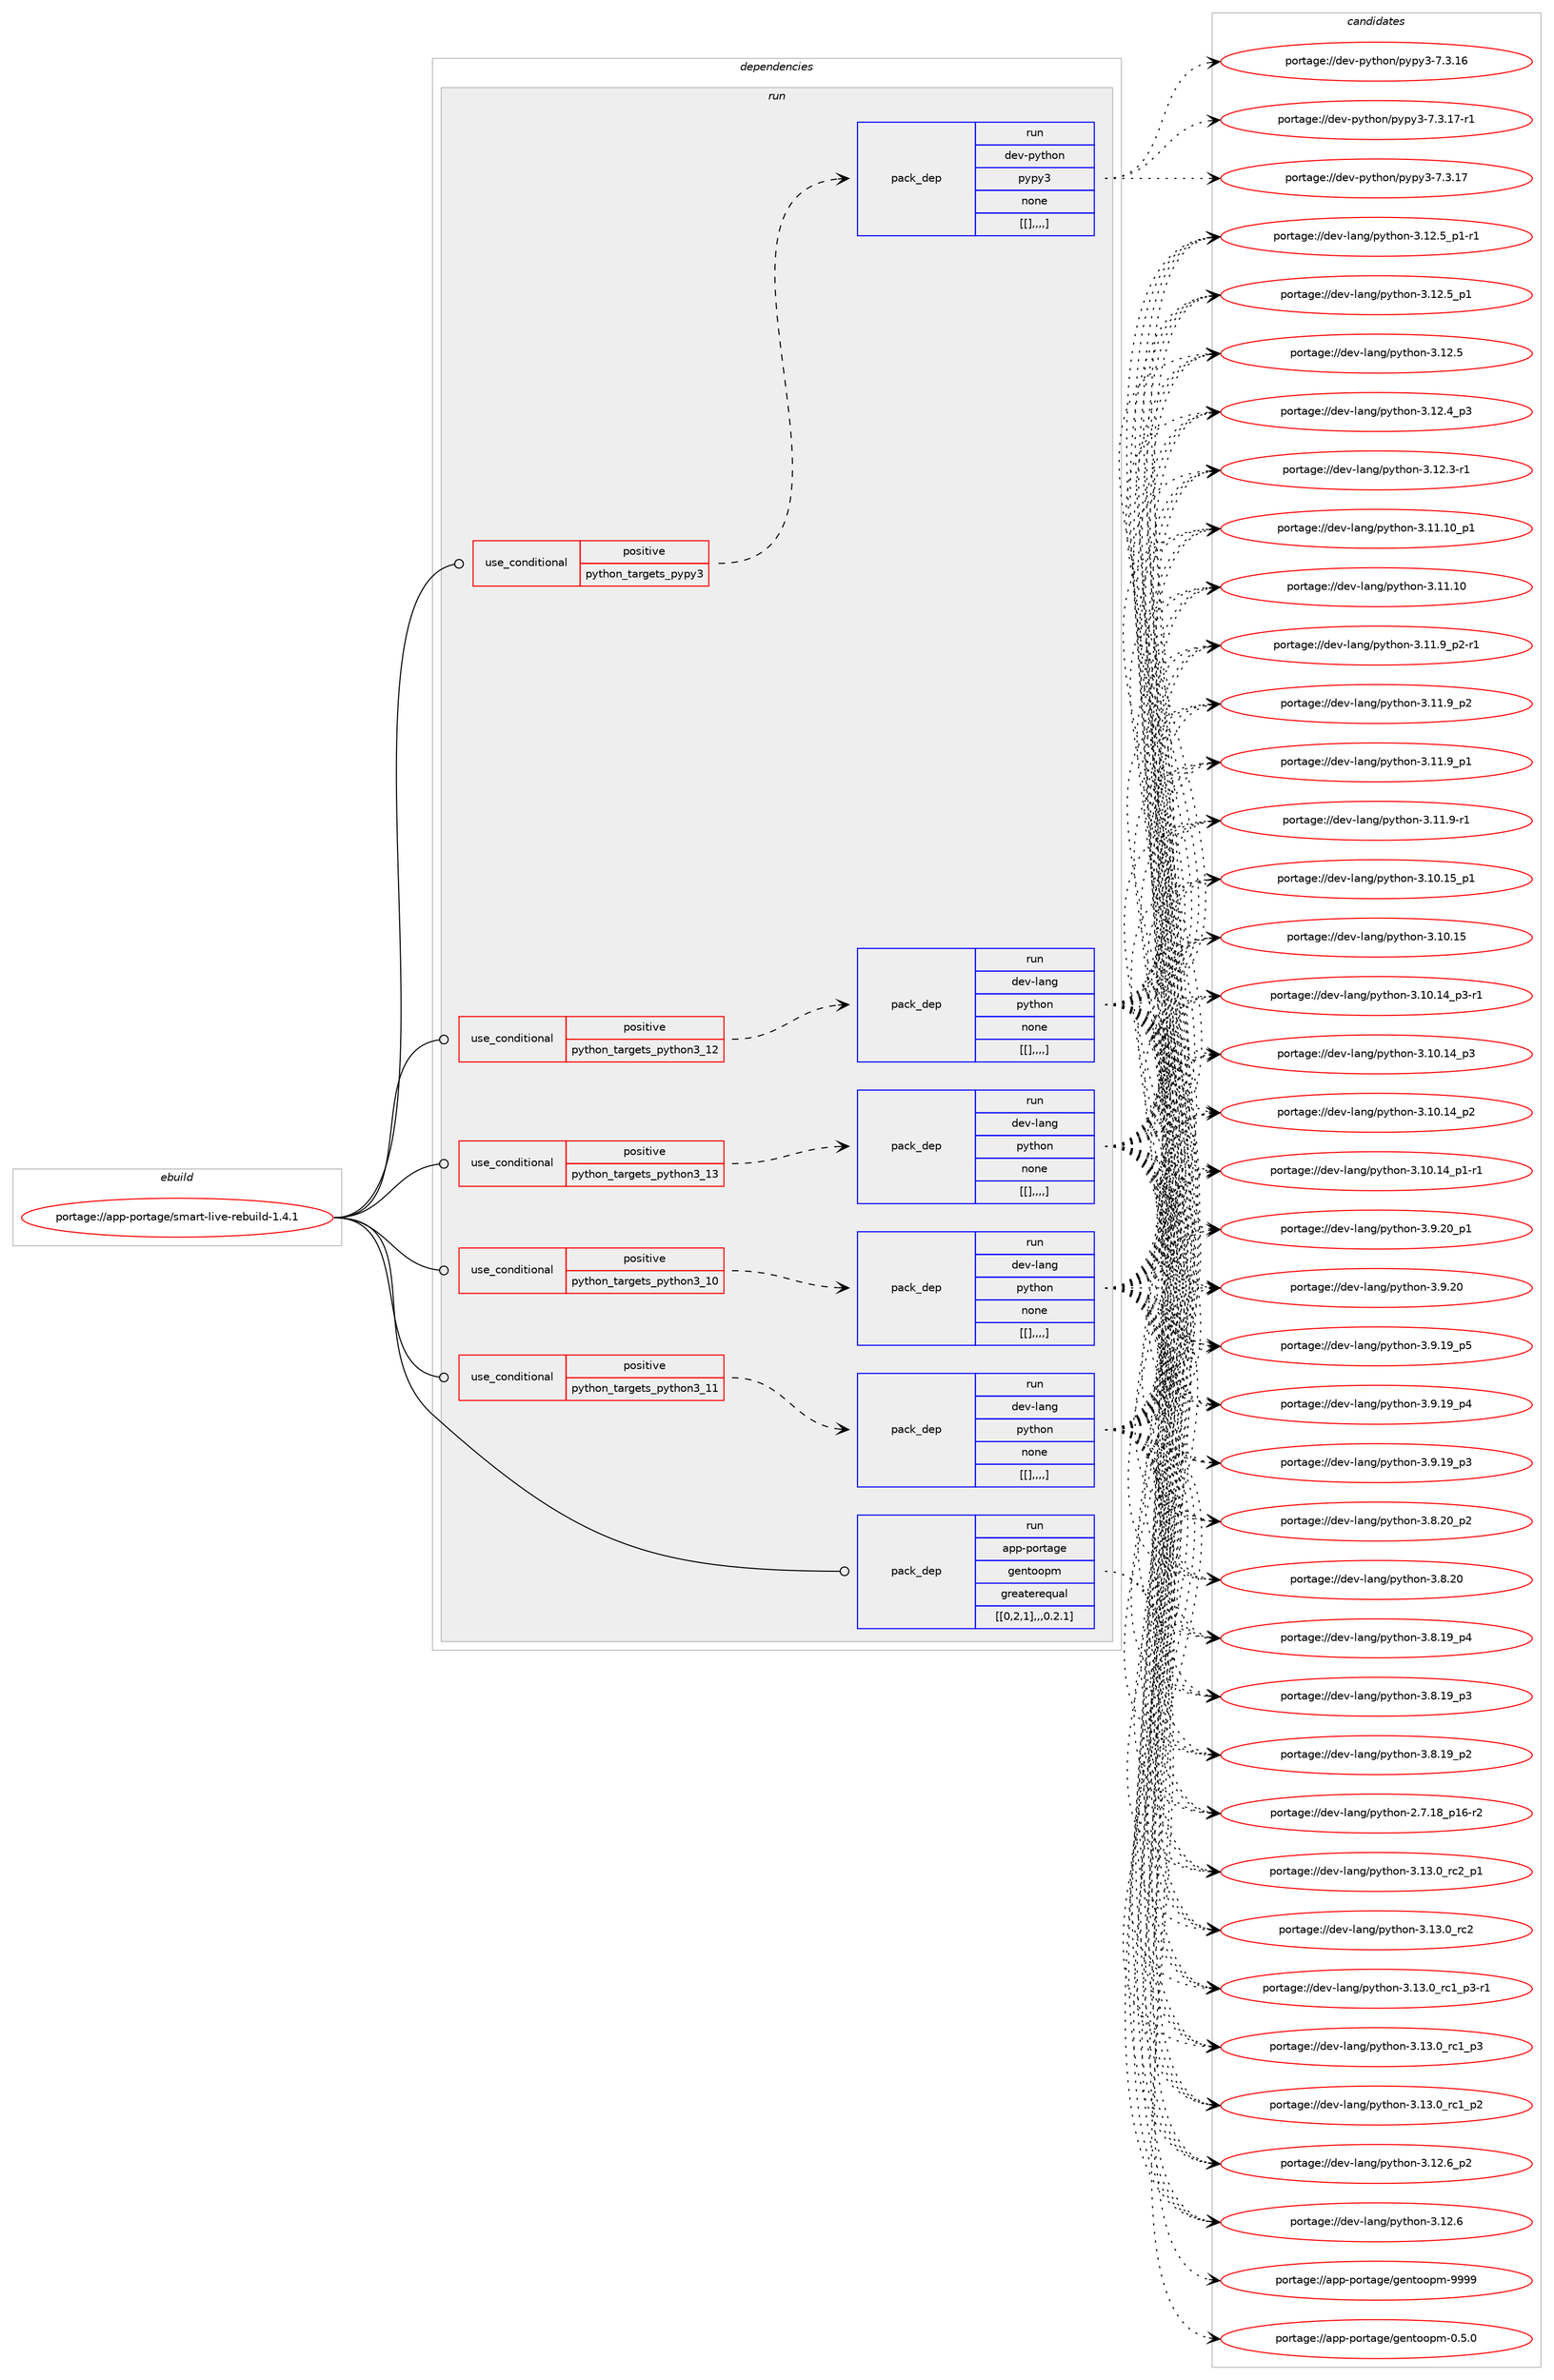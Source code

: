 digraph prolog {

# *************
# Graph options
# *************

newrank=true;
concentrate=true;
compound=true;
graph [rankdir=LR,fontname=Helvetica,fontsize=10,ranksep=1.5];#, ranksep=2.5, nodesep=0.2];
edge  [arrowhead=vee];
node  [fontname=Helvetica,fontsize=10];

# **********
# The ebuild
# **********

subgraph cluster_leftcol {
color=gray;
label=<<i>ebuild</i>>;
id [label="portage://app-portage/smart-live-rebuild-1.4.1", color=red, width=4, href="../app-portage/smart-live-rebuild-1.4.1.svg"];
}

# ****************
# The dependencies
# ****************

subgraph cluster_midcol {
color=gray;
label=<<i>dependencies</i>>;
subgraph cluster_compile {
fillcolor="#eeeeee";
style=filled;
label=<<i>compile</i>>;
}
subgraph cluster_compileandrun {
fillcolor="#eeeeee";
style=filled;
label=<<i>compile and run</i>>;
}
subgraph cluster_run {
fillcolor="#eeeeee";
style=filled;
label=<<i>run</i>>;
subgraph cond14614 {
dependency51900 [label=<<TABLE BORDER="0" CELLBORDER="1" CELLSPACING="0" CELLPADDING="4"><TR><TD ROWSPAN="3" CELLPADDING="10">use_conditional</TD></TR><TR><TD>positive</TD></TR><TR><TD>python_targets_pypy3</TD></TR></TABLE>>, shape=none, color=red];
subgraph pack36810 {
dependency51901 [label=<<TABLE BORDER="0" CELLBORDER="1" CELLSPACING="0" CELLPADDING="4" WIDTH="220"><TR><TD ROWSPAN="6" CELLPADDING="30">pack_dep</TD></TR><TR><TD WIDTH="110">run</TD></TR><TR><TD>dev-python</TD></TR><TR><TD>pypy3</TD></TR><TR><TD>none</TD></TR><TR><TD>[[],,,,]</TD></TR></TABLE>>, shape=none, color=blue];
}
dependency51900:e -> dependency51901:w [weight=20,style="dashed",arrowhead="vee"];
}
id:e -> dependency51900:w [weight=20,style="solid",arrowhead="odot"];
subgraph cond14615 {
dependency51902 [label=<<TABLE BORDER="0" CELLBORDER="1" CELLSPACING="0" CELLPADDING="4"><TR><TD ROWSPAN="3" CELLPADDING="10">use_conditional</TD></TR><TR><TD>positive</TD></TR><TR><TD>python_targets_python3_10</TD></TR></TABLE>>, shape=none, color=red];
subgraph pack36811 {
dependency51903 [label=<<TABLE BORDER="0" CELLBORDER="1" CELLSPACING="0" CELLPADDING="4" WIDTH="220"><TR><TD ROWSPAN="6" CELLPADDING="30">pack_dep</TD></TR><TR><TD WIDTH="110">run</TD></TR><TR><TD>dev-lang</TD></TR><TR><TD>python</TD></TR><TR><TD>none</TD></TR><TR><TD>[[],,,,]</TD></TR></TABLE>>, shape=none, color=blue];
}
dependency51902:e -> dependency51903:w [weight=20,style="dashed",arrowhead="vee"];
}
id:e -> dependency51902:w [weight=20,style="solid",arrowhead="odot"];
subgraph cond14616 {
dependency51904 [label=<<TABLE BORDER="0" CELLBORDER="1" CELLSPACING="0" CELLPADDING="4"><TR><TD ROWSPAN="3" CELLPADDING="10">use_conditional</TD></TR><TR><TD>positive</TD></TR><TR><TD>python_targets_python3_11</TD></TR></TABLE>>, shape=none, color=red];
subgraph pack36812 {
dependency51905 [label=<<TABLE BORDER="0" CELLBORDER="1" CELLSPACING="0" CELLPADDING="4" WIDTH="220"><TR><TD ROWSPAN="6" CELLPADDING="30">pack_dep</TD></TR><TR><TD WIDTH="110">run</TD></TR><TR><TD>dev-lang</TD></TR><TR><TD>python</TD></TR><TR><TD>none</TD></TR><TR><TD>[[],,,,]</TD></TR></TABLE>>, shape=none, color=blue];
}
dependency51904:e -> dependency51905:w [weight=20,style="dashed",arrowhead="vee"];
}
id:e -> dependency51904:w [weight=20,style="solid",arrowhead="odot"];
subgraph cond14617 {
dependency51906 [label=<<TABLE BORDER="0" CELLBORDER="1" CELLSPACING="0" CELLPADDING="4"><TR><TD ROWSPAN="3" CELLPADDING="10">use_conditional</TD></TR><TR><TD>positive</TD></TR><TR><TD>python_targets_python3_12</TD></TR></TABLE>>, shape=none, color=red];
subgraph pack36813 {
dependency51907 [label=<<TABLE BORDER="0" CELLBORDER="1" CELLSPACING="0" CELLPADDING="4" WIDTH="220"><TR><TD ROWSPAN="6" CELLPADDING="30">pack_dep</TD></TR><TR><TD WIDTH="110">run</TD></TR><TR><TD>dev-lang</TD></TR><TR><TD>python</TD></TR><TR><TD>none</TD></TR><TR><TD>[[],,,,]</TD></TR></TABLE>>, shape=none, color=blue];
}
dependency51906:e -> dependency51907:w [weight=20,style="dashed",arrowhead="vee"];
}
id:e -> dependency51906:w [weight=20,style="solid",arrowhead="odot"];
subgraph cond14618 {
dependency51908 [label=<<TABLE BORDER="0" CELLBORDER="1" CELLSPACING="0" CELLPADDING="4"><TR><TD ROWSPAN="3" CELLPADDING="10">use_conditional</TD></TR><TR><TD>positive</TD></TR><TR><TD>python_targets_python3_13</TD></TR></TABLE>>, shape=none, color=red];
subgraph pack36814 {
dependency51909 [label=<<TABLE BORDER="0" CELLBORDER="1" CELLSPACING="0" CELLPADDING="4" WIDTH="220"><TR><TD ROWSPAN="6" CELLPADDING="30">pack_dep</TD></TR><TR><TD WIDTH="110">run</TD></TR><TR><TD>dev-lang</TD></TR><TR><TD>python</TD></TR><TR><TD>none</TD></TR><TR><TD>[[],,,,]</TD></TR></TABLE>>, shape=none, color=blue];
}
dependency51908:e -> dependency51909:w [weight=20,style="dashed",arrowhead="vee"];
}
id:e -> dependency51908:w [weight=20,style="solid",arrowhead="odot"];
subgraph pack36815 {
dependency51910 [label=<<TABLE BORDER="0" CELLBORDER="1" CELLSPACING="0" CELLPADDING="4" WIDTH="220"><TR><TD ROWSPAN="6" CELLPADDING="30">pack_dep</TD></TR><TR><TD WIDTH="110">run</TD></TR><TR><TD>app-portage</TD></TR><TR><TD>gentoopm</TD></TR><TR><TD>greaterequal</TD></TR><TR><TD>[[0,2,1],,,0.2.1]</TD></TR></TABLE>>, shape=none, color=blue];
}
id:e -> dependency51910:w [weight=20,style="solid",arrowhead="odot"];
}
}

# **************
# The candidates
# **************

subgraph cluster_choices {
rank=same;
color=gray;
label=<<i>candidates</i>>;

subgraph choice36810 {
color=black;
nodesep=1;
choice100101118451121211161041111104711212111212151455546514649554511449 [label="portage://dev-python/pypy3-7.3.17-r1", color=red, width=4,href="../dev-python/pypy3-7.3.17-r1.svg"];
choice10010111845112121116104111110471121211121215145554651464955 [label="portage://dev-python/pypy3-7.3.17", color=red, width=4,href="../dev-python/pypy3-7.3.17.svg"];
choice10010111845112121116104111110471121211121215145554651464954 [label="portage://dev-python/pypy3-7.3.16", color=red, width=4,href="../dev-python/pypy3-7.3.16.svg"];
dependency51901:e -> choice100101118451121211161041111104711212111212151455546514649554511449:w [style=dotted,weight="100"];
dependency51901:e -> choice10010111845112121116104111110471121211121215145554651464955:w [style=dotted,weight="100"];
dependency51901:e -> choice10010111845112121116104111110471121211121215145554651464954:w [style=dotted,weight="100"];
}
subgraph choice36811 {
color=black;
nodesep=1;
choice100101118451089711010347112121116104111110455146495146489511499509511249 [label="portage://dev-lang/python-3.13.0_rc2_p1", color=red, width=4,href="../dev-lang/python-3.13.0_rc2_p1.svg"];
choice10010111845108971101034711212111610411111045514649514648951149950 [label="portage://dev-lang/python-3.13.0_rc2", color=red, width=4,href="../dev-lang/python-3.13.0_rc2.svg"];
choice1001011184510897110103471121211161041111104551464951464895114994995112514511449 [label="portage://dev-lang/python-3.13.0_rc1_p3-r1", color=red, width=4,href="../dev-lang/python-3.13.0_rc1_p3-r1.svg"];
choice100101118451089711010347112121116104111110455146495146489511499499511251 [label="portage://dev-lang/python-3.13.0_rc1_p3", color=red, width=4,href="../dev-lang/python-3.13.0_rc1_p3.svg"];
choice100101118451089711010347112121116104111110455146495146489511499499511250 [label="portage://dev-lang/python-3.13.0_rc1_p2", color=red, width=4,href="../dev-lang/python-3.13.0_rc1_p2.svg"];
choice100101118451089711010347112121116104111110455146495046549511250 [label="portage://dev-lang/python-3.12.6_p2", color=red, width=4,href="../dev-lang/python-3.12.6_p2.svg"];
choice10010111845108971101034711212111610411111045514649504654 [label="portage://dev-lang/python-3.12.6", color=red, width=4,href="../dev-lang/python-3.12.6.svg"];
choice1001011184510897110103471121211161041111104551464950465395112494511449 [label="portage://dev-lang/python-3.12.5_p1-r1", color=red, width=4,href="../dev-lang/python-3.12.5_p1-r1.svg"];
choice100101118451089711010347112121116104111110455146495046539511249 [label="portage://dev-lang/python-3.12.5_p1", color=red, width=4,href="../dev-lang/python-3.12.5_p1.svg"];
choice10010111845108971101034711212111610411111045514649504653 [label="portage://dev-lang/python-3.12.5", color=red, width=4,href="../dev-lang/python-3.12.5.svg"];
choice100101118451089711010347112121116104111110455146495046529511251 [label="portage://dev-lang/python-3.12.4_p3", color=red, width=4,href="../dev-lang/python-3.12.4_p3.svg"];
choice100101118451089711010347112121116104111110455146495046514511449 [label="portage://dev-lang/python-3.12.3-r1", color=red, width=4,href="../dev-lang/python-3.12.3-r1.svg"];
choice10010111845108971101034711212111610411111045514649494649489511249 [label="portage://dev-lang/python-3.11.10_p1", color=red, width=4,href="../dev-lang/python-3.11.10_p1.svg"];
choice1001011184510897110103471121211161041111104551464949464948 [label="portage://dev-lang/python-3.11.10", color=red, width=4,href="../dev-lang/python-3.11.10.svg"];
choice1001011184510897110103471121211161041111104551464949465795112504511449 [label="portage://dev-lang/python-3.11.9_p2-r1", color=red, width=4,href="../dev-lang/python-3.11.9_p2-r1.svg"];
choice100101118451089711010347112121116104111110455146494946579511250 [label="portage://dev-lang/python-3.11.9_p2", color=red, width=4,href="../dev-lang/python-3.11.9_p2.svg"];
choice100101118451089711010347112121116104111110455146494946579511249 [label="portage://dev-lang/python-3.11.9_p1", color=red, width=4,href="../dev-lang/python-3.11.9_p1.svg"];
choice100101118451089711010347112121116104111110455146494946574511449 [label="portage://dev-lang/python-3.11.9-r1", color=red, width=4,href="../dev-lang/python-3.11.9-r1.svg"];
choice10010111845108971101034711212111610411111045514649484649539511249 [label="portage://dev-lang/python-3.10.15_p1", color=red, width=4,href="../dev-lang/python-3.10.15_p1.svg"];
choice1001011184510897110103471121211161041111104551464948464953 [label="portage://dev-lang/python-3.10.15", color=red, width=4,href="../dev-lang/python-3.10.15.svg"];
choice100101118451089711010347112121116104111110455146494846495295112514511449 [label="portage://dev-lang/python-3.10.14_p3-r1", color=red, width=4,href="../dev-lang/python-3.10.14_p3-r1.svg"];
choice10010111845108971101034711212111610411111045514649484649529511251 [label="portage://dev-lang/python-3.10.14_p3", color=red, width=4,href="../dev-lang/python-3.10.14_p3.svg"];
choice10010111845108971101034711212111610411111045514649484649529511250 [label="portage://dev-lang/python-3.10.14_p2", color=red, width=4,href="../dev-lang/python-3.10.14_p2.svg"];
choice100101118451089711010347112121116104111110455146494846495295112494511449 [label="portage://dev-lang/python-3.10.14_p1-r1", color=red, width=4,href="../dev-lang/python-3.10.14_p1-r1.svg"];
choice100101118451089711010347112121116104111110455146574650489511249 [label="portage://dev-lang/python-3.9.20_p1", color=red, width=4,href="../dev-lang/python-3.9.20_p1.svg"];
choice10010111845108971101034711212111610411111045514657465048 [label="portage://dev-lang/python-3.9.20", color=red, width=4,href="../dev-lang/python-3.9.20.svg"];
choice100101118451089711010347112121116104111110455146574649579511253 [label="portage://dev-lang/python-3.9.19_p5", color=red, width=4,href="../dev-lang/python-3.9.19_p5.svg"];
choice100101118451089711010347112121116104111110455146574649579511252 [label="portage://dev-lang/python-3.9.19_p4", color=red, width=4,href="../dev-lang/python-3.9.19_p4.svg"];
choice100101118451089711010347112121116104111110455146574649579511251 [label="portage://dev-lang/python-3.9.19_p3", color=red, width=4,href="../dev-lang/python-3.9.19_p3.svg"];
choice100101118451089711010347112121116104111110455146564650489511250 [label="portage://dev-lang/python-3.8.20_p2", color=red, width=4,href="../dev-lang/python-3.8.20_p2.svg"];
choice10010111845108971101034711212111610411111045514656465048 [label="portage://dev-lang/python-3.8.20", color=red, width=4,href="../dev-lang/python-3.8.20.svg"];
choice100101118451089711010347112121116104111110455146564649579511252 [label="portage://dev-lang/python-3.8.19_p4", color=red, width=4,href="../dev-lang/python-3.8.19_p4.svg"];
choice100101118451089711010347112121116104111110455146564649579511251 [label="portage://dev-lang/python-3.8.19_p3", color=red, width=4,href="../dev-lang/python-3.8.19_p3.svg"];
choice100101118451089711010347112121116104111110455146564649579511250 [label="portage://dev-lang/python-3.8.19_p2", color=red, width=4,href="../dev-lang/python-3.8.19_p2.svg"];
choice100101118451089711010347112121116104111110455046554649569511249544511450 [label="portage://dev-lang/python-2.7.18_p16-r2", color=red, width=4,href="../dev-lang/python-2.7.18_p16-r2.svg"];
dependency51903:e -> choice100101118451089711010347112121116104111110455146495146489511499509511249:w [style=dotted,weight="100"];
dependency51903:e -> choice10010111845108971101034711212111610411111045514649514648951149950:w [style=dotted,weight="100"];
dependency51903:e -> choice1001011184510897110103471121211161041111104551464951464895114994995112514511449:w [style=dotted,weight="100"];
dependency51903:e -> choice100101118451089711010347112121116104111110455146495146489511499499511251:w [style=dotted,weight="100"];
dependency51903:e -> choice100101118451089711010347112121116104111110455146495146489511499499511250:w [style=dotted,weight="100"];
dependency51903:e -> choice100101118451089711010347112121116104111110455146495046549511250:w [style=dotted,weight="100"];
dependency51903:e -> choice10010111845108971101034711212111610411111045514649504654:w [style=dotted,weight="100"];
dependency51903:e -> choice1001011184510897110103471121211161041111104551464950465395112494511449:w [style=dotted,weight="100"];
dependency51903:e -> choice100101118451089711010347112121116104111110455146495046539511249:w [style=dotted,weight="100"];
dependency51903:e -> choice10010111845108971101034711212111610411111045514649504653:w [style=dotted,weight="100"];
dependency51903:e -> choice100101118451089711010347112121116104111110455146495046529511251:w [style=dotted,weight="100"];
dependency51903:e -> choice100101118451089711010347112121116104111110455146495046514511449:w [style=dotted,weight="100"];
dependency51903:e -> choice10010111845108971101034711212111610411111045514649494649489511249:w [style=dotted,weight="100"];
dependency51903:e -> choice1001011184510897110103471121211161041111104551464949464948:w [style=dotted,weight="100"];
dependency51903:e -> choice1001011184510897110103471121211161041111104551464949465795112504511449:w [style=dotted,weight="100"];
dependency51903:e -> choice100101118451089711010347112121116104111110455146494946579511250:w [style=dotted,weight="100"];
dependency51903:e -> choice100101118451089711010347112121116104111110455146494946579511249:w [style=dotted,weight="100"];
dependency51903:e -> choice100101118451089711010347112121116104111110455146494946574511449:w [style=dotted,weight="100"];
dependency51903:e -> choice10010111845108971101034711212111610411111045514649484649539511249:w [style=dotted,weight="100"];
dependency51903:e -> choice1001011184510897110103471121211161041111104551464948464953:w [style=dotted,weight="100"];
dependency51903:e -> choice100101118451089711010347112121116104111110455146494846495295112514511449:w [style=dotted,weight="100"];
dependency51903:e -> choice10010111845108971101034711212111610411111045514649484649529511251:w [style=dotted,weight="100"];
dependency51903:e -> choice10010111845108971101034711212111610411111045514649484649529511250:w [style=dotted,weight="100"];
dependency51903:e -> choice100101118451089711010347112121116104111110455146494846495295112494511449:w [style=dotted,weight="100"];
dependency51903:e -> choice100101118451089711010347112121116104111110455146574650489511249:w [style=dotted,weight="100"];
dependency51903:e -> choice10010111845108971101034711212111610411111045514657465048:w [style=dotted,weight="100"];
dependency51903:e -> choice100101118451089711010347112121116104111110455146574649579511253:w [style=dotted,weight="100"];
dependency51903:e -> choice100101118451089711010347112121116104111110455146574649579511252:w [style=dotted,weight="100"];
dependency51903:e -> choice100101118451089711010347112121116104111110455146574649579511251:w [style=dotted,weight="100"];
dependency51903:e -> choice100101118451089711010347112121116104111110455146564650489511250:w [style=dotted,weight="100"];
dependency51903:e -> choice10010111845108971101034711212111610411111045514656465048:w [style=dotted,weight="100"];
dependency51903:e -> choice100101118451089711010347112121116104111110455146564649579511252:w [style=dotted,weight="100"];
dependency51903:e -> choice100101118451089711010347112121116104111110455146564649579511251:w [style=dotted,weight="100"];
dependency51903:e -> choice100101118451089711010347112121116104111110455146564649579511250:w [style=dotted,weight="100"];
dependency51903:e -> choice100101118451089711010347112121116104111110455046554649569511249544511450:w [style=dotted,weight="100"];
}
subgraph choice36812 {
color=black;
nodesep=1;
choice100101118451089711010347112121116104111110455146495146489511499509511249 [label="portage://dev-lang/python-3.13.0_rc2_p1", color=red, width=4,href="../dev-lang/python-3.13.0_rc2_p1.svg"];
choice10010111845108971101034711212111610411111045514649514648951149950 [label="portage://dev-lang/python-3.13.0_rc2", color=red, width=4,href="../dev-lang/python-3.13.0_rc2.svg"];
choice1001011184510897110103471121211161041111104551464951464895114994995112514511449 [label="portage://dev-lang/python-3.13.0_rc1_p3-r1", color=red, width=4,href="../dev-lang/python-3.13.0_rc1_p3-r1.svg"];
choice100101118451089711010347112121116104111110455146495146489511499499511251 [label="portage://dev-lang/python-3.13.0_rc1_p3", color=red, width=4,href="../dev-lang/python-3.13.0_rc1_p3.svg"];
choice100101118451089711010347112121116104111110455146495146489511499499511250 [label="portage://dev-lang/python-3.13.0_rc1_p2", color=red, width=4,href="../dev-lang/python-3.13.0_rc1_p2.svg"];
choice100101118451089711010347112121116104111110455146495046549511250 [label="portage://dev-lang/python-3.12.6_p2", color=red, width=4,href="../dev-lang/python-3.12.6_p2.svg"];
choice10010111845108971101034711212111610411111045514649504654 [label="portage://dev-lang/python-3.12.6", color=red, width=4,href="../dev-lang/python-3.12.6.svg"];
choice1001011184510897110103471121211161041111104551464950465395112494511449 [label="portage://dev-lang/python-3.12.5_p1-r1", color=red, width=4,href="../dev-lang/python-3.12.5_p1-r1.svg"];
choice100101118451089711010347112121116104111110455146495046539511249 [label="portage://dev-lang/python-3.12.5_p1", color=red, width=4,href="../dev-lang/python-3.12.5_p1.svg"];
choice10010111845108971101034711212111610411111045514649504653 [label="portage://dev-lang/python-3.12.5", color=red, width=4,href="../dev-lang/python-3.12.5.svg"];
choice100101118451089711010347112121116104111110455146495046529511251 [label="portage://dev-lang/python-3.12.4_p3", color=red, width=4,href="../dev-lang/python-3.12.4_p3.svg"];
choice100101118451089711010347112121116104111110455146495046514511449 [label="portage://dev-lang/python-3.12.3-r1", color=red, width=4,href="../dev-lang/python-3.12.3-r1.svg"];
choice10010111845108971101034711212111610411111045514649494649489511249 [label="portage://dev-lang/python-3.11.10_p1", color=red, width=4,href="../dev-lang/python-3.11.10_p1.svg"];
choice1001011184510897110103471121211161041111104551464949464948 [label="portage://dev-lang/python-3.11.10", color=red, width=4,href="../dev-lang/python-3.11.10.svg"];
choice1001011184510897110103471121211161041111104551464949465795112504511449 [label="portage://dev-lang/python-3.11.9_p2-r1", color=red, width=4,href="../dev-lang/python-3.11.9_p2-r1.svg"];
choice100101118451089711010347112121116104111110455146494946579511250 [label="portage://dev-lang/python-3.11.9_p2", color=red, width=4,href="../dev-lang/python-3.11.9_p2.svg"];
choice100101118451089711010347112121116104111110455146494946579511249 [label="portage://dev-lang/python-3.11.9_p1", color=red, width=4,href="../dev-lang/python-3.11.9_p1.svg"];
choice100101118451089711010347112121116104111110455146494946574511449 [label="portage://dev-lang/python-3.11.9-r1", color=red, width=4,href="../dev-lang/python-3.11.9-r1.svg"];
choice10010111845108971101034711212111610411111045514649484649539511249 [label="portage://dev-lang/python-3.10.15_p1", color=red, width=4,href="../dev-lang/python-3.10.15_p1.svg"];
choice1001011184510897110103471121211161041111104551464948464953 [label="portage://dev-lang/python-3.10.15", color=red, width=4,href="../dev-lang/python-3.10.15.svg"];
choice100101118451089711010347112121116104111110455146494846495295112514511449 [label="portage://dev-lang/python-3.10.14_p3-r1", color=red, width=4,href="../dev-lang/python-3.10.14_p3-r1.svg"];
choice10010111845108971101034711212111610411111045514649484649529511251 [label="portage://dev-lang/python-3.10.14_p3", color=red, width=4,href="../dev-lang/python-3.10.14_p3.svg"];
choice10010111845108971101034711212111610411111045514649484649529511250 [label="portage://dev-lang/python-3.10.14_p2", color=red, width=4,href="../dev-lang/python-3.10.14_p2.svg"];
choice100101118451089711010347112121116104111110455146494846495295112494511449 [label="portage://dev-lang/python-3.10.14_p1-r1", color=red, width=4,href="../dev-lang/python-3.10.14_p1-r1.svg"];
choice100101118451089711010347112121116104111110455146574650489511249 [label="portage://dev-lang/python-3.9.20_p1", color=red, width=4,href="../dev-lang/python-3.9.20_p1.svg"];
choice10010111845108971101034711212111610411111045514657465048 [label="portage://dev-lang/python-3.9.20", color=red, width=4,href="../dev-lang/python-3.9.20.svg"];
choice100101118451089711010347112121116104111110455146574649579511253 [label="portage://dev-lang/python-3.9.19_p5", color=red, width=4,href="../dev-lang/python-3.9.19_p5.svg"];
choice100101118451089711010347112121116104111110455146574649579511252 [label="portage://dev-lang/python-3.9.19_p4", color=red, width=4,href="../dev-lang/python-3.9.19_p4.svg"];
choice100101118451089711010347112121116104111110455146574649579511251 [label="portage://dev-lang/python-3.9.19_p3", color=red, width=4,href="../dev-lang/python-3.9.19_p3.svg"];
choice100101118451089711010347112121116104111110455146564650489511250 [label="portage://dev-lang/python-3.8.20_p2", color=red, width=4,href="../dev-lang/python-3.8.20_p2.svg"];
choice10010111845108971101034711212111610411111045514656465048 [label="portage://dev-lang/python-3.8.20", color=red, width=4,href="../dev-lang/python-3.8.20.svg"];
choice100101118451089711010347112121116104111110455146564649579511252 [label="portage://dev-lang/python-3.8.19_p4", color=red, width=4,href="../dev-lang/python-3.8.19_p4.svg"];
choice100101118451089711010347112121116104111110455146564649579511251 [label="portage://dev-lang/python-3.8.19_p3", color=red, width=4,href="../dev-lang/python-3.8.19_p3.svg"];
choice100101118451089711010347112121116104111110455146564649579511250 [label="portage://dev-lang/python-3.8.19_p2", color=red, width=4,href="../dev-lang/python-3.8.19_p2.svg"];
choice100101118451089711010347112121116104111110455046554649569511249544511450 [label="portage://dev-lang/python-2.7.18_p16-r2", color=red, width=4,href="../dev-lang/python-2.7.18_p16-r2.svg"];
dependency51905:e -> choice100101118451089711010347112121116104111110455146495146489511499509511249:w [style=dotted,weight="100"];
dependency51905:e -> choice10010111845108971101034711212111610411111045514649514648951149950:w [style=dotted,weight="100"];
dependency51905:e -> choice1001011184510897110103471121211161041111104551464951464895114994995112514511449:w [style=dotted,weight="100"];
dependency51905:e -> choice100101118451089711010347112121116104111110455146495146489511499499511251:w [style=dotted,weight="100"];
dependency51905:e -> choice100101118451089711010347112121116104111110455146495146489511499499511250:w [style=dotted,weight="100"];
dependency51905:e -> choice100101118451089711010347112121116104111110455146495046549511250:w [style=dotted,weight="100"];
dependency51905:e -> choice10010111845108971101034711212111610411111045514649504654:w [style=dotted,weight="100"];
dependency51905:e -> choice1001011184510897110103471121211161041111104551464950465395112494511449:w [style=dotted,weight="100"];
dependency51905:e -> choice100101118451089711010347112121116104111110455146495046539511249:w [style=dotted,weight="100"];
dependency51905:e -> choice10010111845108971101034711212111610411111045514649504653:w [style=dotted,weight="100"];
dependency51905:e -> choice100101118451089711010347112121116104111110455146495046529511251:w [style=dotted,weight="100"];
dependency51905:e -> choice100101118451089711010347112121116104111110455146495046514511449:w [style=dotted,weight="100"];
dependency51905:e -> choice10010111845108971101034711212111610411111045514649494649489511249:w [style=dotted,weight="100"];
dependency51905:e -> choice1001011184510897110103471121211161041111104551464949464948:w [style=dotted,weight="100"];
dependency51905:e -> choice1001011184510897110103471121211161041111104551464949465795112504511449:w [style=dotted,weight="100"];
dependency51905:e -> choice100101118451089711010347112121116104111110455146494946579511250:w [style=dotted,weight="100"];
dependency51905:e -> choice100101118451089711010347112121116104111110455146494946579511249:w [style=dotted,weight="100"];
dependency51905:e -> choice100101118451089711010347112121116104111110455146494946574511449:w [style=dotted,weight="100"];
dependency51905:e -> choice10010111845108971101034711212111610411111045514649484649539511249:w [style=dotted,weight="100"];
dependency51905:e -> choice1001011184510897110103471121211161041111104551464948464953:w [style=dotted,weight="100"];
dependency51905:e -> choice100101118451089711010347112121116104111110455146494846495295112514511449:w [style=dotted,weight="100"];
dependency51905:e -> choice10010111845108971101034711212111610411111045514649484649529511251:w [style=dotted,weight="100"];
dependency51905:e -> choice10010111845108971101034711212111610411111045514649484649529511250:w [style=dotted,weight="100"];
dependency51905:e -> choice100101118451089711010347112121116104111110455146494846495295112494511449:w [style=dotted,weight="100"];
dependency51905:e -> choice100101118451089711010347112121116104111110455146574650489511249:w [style=dotted,weight="100"];
dependency51905:e -> choice10010111845108971101034711212111610411111045514657465048:w [style=dotted,weight="100"];
dependency51905:e -> choice100101118451089711010347112121116104111110455146574649579511253:w [style=dotted,weight="100"];
dependency51905:e -> choice100101118451089711010347112121116104111110455146574649579511252:w [style=dotted,weight="100"];
dependency51905:e -> choice100101118451089711010347112121116104111110455146574649579511251:w [style=dotted,weight="100"];
dependency51905:e -> choice100101118451089711010347112121116104111110455146564650489511250:w [style=dotted,weight="100"];
dependency51905:e -> choice10010111845108971101034711212111610411111045514656465048:w [style=dotted,weight="100"];
dependency51905:e -> choice100101118451089711010347112121116104111110455146564649579511252:w [style=dotted,weight="100"];
dependency51905:e -> choice100101118451089711010347112121116104111110455146564649579511251:w [style=dotted,weight="100"];
dependency51905:e -> choice100101118451089711010347112121116104111110455146564649579511250:w [style=dotted,weight="100"];
dependency51905:e -> choice100101118451089711010347112121116104111110455046554649569511249544511450:w [style=dotted,weight="100"];
}
subgraph choice36813 {
color=black;
nodesep=1;
choice100101118451089711010347112121116104111110455146495146489511499509511249 [label="portage://dev-lang/python-3.13.0_rc2_p1", color=red, width=4,href="../dev-lang/python-3.13.0_rc2_p1.svg"];
choice10010111845108971101034711212111610411111045514649514648951149950 [label="portage://dev-lang/python-3.13.0_rc2", color=red, width=4,href="../dev-lang/python-3.13.0_rc2.svg"];
choice1001011184510897110103471121211161041111104551464951464895114994995112514511449 [label="portage://dev-lang/python-3.13.0_rc1_p3-r1", color=red, width=4,href="../dev-lang/python-3.13.0_rc1_p3-r1.svg"];
choice100101118451089711010347112121116104111110455146495146489511499499511251 [label="portage://dev-lang/python-3.13.0_rc1_p3", color=red, width=4,href="../dev-lang/python-3.13.0_rc1_p3.svg"];
choice100101118451089711010347112121116104111110455146495146489511499499511250 [label="portage://dev-lang/python-3.13.0_rc1_p2", color=red, width=4,href="../dev-lang/python-3.13.0_rc1_p2.svg"];
choice100101118451089711010347112121116104111110455146495046549511250 [label="portage://dev-lang/python-3.12.6_p2", color=red, width=4,href="../dev-lang/python-3.12.6_p2.svg"];
choice10010111845108971101034711212111610411111045514649504654 [label="portage://dev-lang/python-3.12.6", color=red, width=4,href="../dev-lang/python-3.12.6.svg"];
choice1001011184510897110103471121211161041111104551464950465395112494511449 [label="portage://dev-lang/python-3.12.5_p1-r1", color=red, width=4,href="../dev-lang/python-3.12.5_p1-r1.svg"];
choice100101118451089711010347112121116104111110455146495046539511249 [label="portage://dev-lang/python-3.12.5_p1", color=red, width=4,href="../dev-lang/python-3.12.5_p1.svg"];
choice10010111845108971101034711212111610411111045514649504653 [label="portage://dev-lang/python-3.12.5", color=red, width=4,href="../dev-lang/python-3.12.5.svg"];
choice100101118451089711010347112121116104111110455146495046529511251 [label="portage://dev-lang/python-3.12.4_p3", color=red, width=4,href="../dev-lang/python-3.12.4_p3.svg"];
choice100101118451089711010347112121116104111110455146495046514511449 [label="portage://dev-lang/python-3.12.3-r1", color=red, width=4,href="../dev-lang/python-3.12.3-r1.svg"];
choice10010111845108971101034711212111610411111045514649494649489511249 [label="portage://dev-lang/python-3.11.10_p1", color=red, width=4,href="../dev-lang/python-3.11.10_p1.svg"];
choice1001011184510897110103471121211161041111104551464949464948 [label="portage://dev-lang/python-3.11.10", color=red, width=4,href="../dev-lang/python-3.11.10.svg"];
choice1001011184510897110103471121211161041111104551464949465795112504511449 [label="portage://dev-lang/python-3.11.9_p2-r1", color=red, width=4,href="../dev-lang/python-3.11.9_p2-r1.svg"];
choice100101118451089711010347112121116104111110455146494946579511250 [label="portage://dev-lang/python-3.11.9_p2", color=red, width=4,href="../dev-lang/python-3.11.9_p2.svg"];
choice100101118451089711010347112121116104111110455146494946579511249 [label="portage://dev-lang/python-3.11.9_p1", color=red, width=4,href="../dev-lang/python-3.11.9_p1.svg"];
choice100101118451089711010347112121116104111110455146494946574511449 [label="portage://dev-lang/python-3.11.9-r1", color=red, width=4,href="../dev-lang/python-3.11.9-r1.svg"];
choice10010111845108971101034711212111610411111045514649484649539511249 [label="portage://dev-lang/python-3.10.15_p1", color=red, width=4,href="../dev-lang/python-3.10.15_p1.svg"];
choice1001011184510897110103471121211161041111104551464948464953 [label="portage://dev-lang/python-3.10.15", color=red, width=4,href="../dev-lang/python-3.10.15.svg"];
choice100101118451089711010347112121116104111110455146494846495295112514511449 [label="portage://dev-lang/python-3.10.14_p3-r1", color=red, width=4,href="../dev-lang/python-3.10.14_p3-r1.svg"];
choice10010111845108971101034711212111610411111045514649484649529511251 [label="portage://dev-lang/python-3.10.14_p3", color=red, width=4,href="../dev-lang/python-3.10.14_p3.svg"];
choice10010111845108971101034711212111610411111045514649484649529511250 [label="portage://dev-lang/python-3.10.14_p2", color=red, width=4,href="../dev-lang/python-3.10.14_p2.svg"];
choice100101118451089711010347112121116104111110455146494846495295112494511449 [label="portage://dev-lang/python-3.10.14_p1-r1", color=red, width=4,href="../dev-lang/python-3.10.14_p1-r1.svg"];
choice100101118451089711010347112121116104111110455146574650489511249 [label="portage://dev-lang/python-3.9.20_p1", color=red, width=4,href="../dev-lang/python-3.9.20_p1.svg"];
choice10010111845108971101034711212111610411111045514657465048 [label="portage://dev-lang/python-3.9.20", color=red, width=4,href="../dev-lang/python-3.9.20.svg"];
choice100101118451089711010347112121116104111110455146574649579511253 [label="portage://dev-lang/python-3.9.19_p5", color=red, width=4,href="../dev-lang/python-3.9.19_p5.svg"];
choice100101118451089711010347112121116104111110455146574649579511252 [label="portage://dev-lang/python-3.9.19_p4", color=red, width=4,href="../dev-lang/python-3.9.19_p4.svg"];
choice100101118451089711010347112121116104111110455146574649579511251 [label="portage://dev-lang/python-3.9.19_p3", color=red, width=4,href="../dev-lang/python-3.9.19_p3.svg"];
choice100101118451089711010347112121116104111110455146564650489511250 [label="portage://dev-lang/python-3.8.20_p2", color=red, width=4,href="../dev-lang/python-3.8.20_p2.svg"];
choice10010111845108971101034711212111610411111045514656465048 [label="portage://dev-lang/python-3.8.20", color=red, width=4,href="../dev-lang/python-3.8.20.svg"];
choice100101118451089711010347112121116104111110455146564649579511252 [label="portage://dev-lang/python-3.8.19_p4", color=red, width=4,href="../dev-lang/python-3.8.19_p4.svg"];
choice100101118451089711010347112121116104111110455146564649579511251 [label="portage://dev-lang/python-3.8.19_p3", color=red, width=4,href="../dev-lang/python-3.8.19_p3.svg"];
choice100101118451089711010347112121116104111110455146564649579511250 [label="portage://dev-lang/python-3.8.19_p2", color=red, width=4,href="../dev-lang/python-3.8.19_p2.svg"];
choice100101118451089711010347112121116104111110455046554649569511249544511450 [label="portage://dev-lang/python-2.7.18_p16-r2", color=red, width=4,href="../dev-lang/python-2.7.18_p16-r2.svg"];
dependency51907:e -> choice100101118451089711010347112121116104111110455146495146489511499509511249:w [style=dotted,weight="100"];
dependency51907:e -> choice10010111845108971101034711212111610411111045514649514648951149950:w [style=dotted,weight="100"];
dependency51907:e -> choice1001011184510897110103471121211161041111104551464951464895114994995112514511449:w [style=dotted,weight="100"];
dependency51907:e -> choice100101118451089711010347112121116104111110455146495146489511499499511251:w [style=dotted,weight="100"];
dependency51907:e -> choice100101118451089711010347112121116104111110455146495146489511499499511250:w [style=dotted,weight="100"];
dependency51907:e -> choice100101118451089711010347112121116104111110455146495046549511250:w [style=dotted,weight="100"];
dependency51907:e -> choice10010111845108971101034711212111610411111045514649504654:w [style=dotted,weight="100"];
dependency51907:e -> choice1001011184510897110103471121211161041111104551464950465395112494511449:w [style=dotted,weight="100"];
dependency51907:e -> choice100101118451089711010347112121116104111110455146495046539511249:w [style=dotted,weight="100"];
dependency51907:e -> choice10010111845108971101034711212111610411111045514649504653:w [style=dotted,weight="100"];
dependency51907:e -> choice100101118451089711010347112121116104111110455146495046529511251:w [style=dotted,weight="100"];
dependency51907:e -> choice100101118451089711010347112121116104111110455146495046514511449:w [style=dotted,weight="100"];
dependency51907:e -> choice10010111845108971101034711212111610411111045514649494649489511249:w [style=dotted,weight="100"];
dependency51907:e -> choice1001011184510897110103471121211161041111104551464949464948:w [style=dotted,weight="100"];
dependency51907:e -> choice1001011184510897110103471121211161041111104551464949465795112504511449:w [style=dotted,weight="100"];
dependency51907:e -> choice100101118451089711010347112121116104111110455146494946579511250:w [style=dotted,weight="100"];
dependency51907:e -> choice100101118451089711010347112121116104111110455146494946579511249:w [style=dotted,weight="100"];
dependency51907:e -> choice100101118451089711010347112121116104111110455146494946574511449:w [style=dotted,weight="100"];
dependency51907:e -> choice10010111845108971101034711212111610411111045514649484649539511249:w [style=dotted,weight="100"];
dependency51907:e -> choice1001011184510897110103471121211161041111104551464948464953:w [style=dotted,weight="100"];
dependency51907:e -> choice100101118451089711010347112121116104111110455146494846495295112514511449:w [style=dotted,weight="100"];
dependency51907:e -> choice10010111845108971101034711212111610411111045514649484649529511251:w [style=dotted,weight="100"];
dependency51907:e -> choice10010111845108971101034711212111610411111045514649484649529511250:w [style=dotted,weight="100"];
dependency51907:e -> choice100101118451089711010347112121116104111110455146494846495295112494511449:w [style=dotted,weight="100"];
dependency51907:e -> choice100101118451089711010347112121116104111110455146574650489511249:w [style=dotted,weight="100"];
dependency51907:e -> choice10010111845108971101034711212111610411111045514657465048:w [style=dotted,weight="100"];
dependency51907:e -> choice100101118451089711010347112121116104111110455146574649579511253:w [style=dotted,weight="100"];
dependency51907:e -> choice100101118451089711010347112121116104111110455146574649579511252:w [style=dotted,weight="100"];
dependency51907:e -> choice100101118451089711010347112121116104111110455146574649579511251:w [style=dotted,weight="100"];
dependency51907:e -> choice100101118451089711010347112121116104111110455146564650489511250:w [style=dotted,weight="100"];
dependency51907:e -> choice10010111845108971101034711212111610411111045514656465048:w [style=dotted,weight="100"];
dependency51907:e -> choice100101118451089711010347112121116104111110455146564649579511252:w [style=dotted,weight="100"];
dependency51907:e -> choice100101118451089711010347112121116104111110455146564649579511251:w [style=dotted,weight="100"];
dependency51907:e -> choice100101118451089711010347112121116104111110455146564649579511250:w [style=dotted,weight="100"];
dependency51907:e -> choice100101118451089711010347112121116104111110455046554649569511249544511450:w [style=dotted,weight="100"];
}
subgraph choice36814 {
color=black;
nodesep=1;
choice100101118451089711010347112121116104111110455146495146489511499509511249 [label="portage://dev-lang/python-3.13.0_rc2_p1", color=red, width=4,href="../dev-lang/python-3.13.0_rc2_p1.svg"];
choice10010111845108971101034711212111610411111045514649514648951149950 [label="portage://dev-lang/python-3.13.0_rc2", color=red, width=4,href="../dev-lang/python-3.13.0_rc2.svg"];
choice1001011184510897110103471121211161041111104551464951464895114994995112514511449 [label="portage://dev-lang/python-3.13.0_rc1_p3-r1", color=red, width=4,href="../dev-lang/python-3.13.0_rc1_p3-r1.svg"];
choice100101118451089711010347112121116104111110455146495146489511499499511251 [label="portage://dev-lang/python-3.13.0_rc1_p3", color=red, width=4,href="../dev-lang/python-3.13.0_rc1_p3.svg"];
choice100101118451089711010347112121116104111110455146495146489511499499511250 [label="portage://dev-lang/python-3.13.0_rc1_p2", color=red, width=4,href="../dev-lang/python-3.13.0_rc1_p2.svg"];
choice100101118451089711010347112121116104111110455146495046549511250 [label="portage://dev-lang/python-3.12.6_p2", color=red, width=4,href="../dev-lang/python-3.12.6_p2.svg"];
choice10010111845108971101034711212111610411111045514649504654 [label="portage://dev-lang/python-3.12.6", color=red, width=4,href="../dev-lang/python-3.12.6.svg"];
choice1001011184510897110103471121211161041111104551464950465395112494511449 [label="portage://dev-lang/python-3.12.5_p1-r1", color=red, width=4,href="../dev-lang/python-3.12.5_p1-r1.svg"];
choice100101118451089711010347112121116104111110455146495046539511249 [label="portage://dev-lang/python-3.12.5_p1", color=red, width=4,href="../dev-lang/python-3.12.5_p1.svg"];
choice10010111845108971101034711212111610411111045514649504653 [label="portage://dev-lang/python-3.12.5", color=red, width=4,href="../dev-lang/python-3.12.5.svg"];
choice100101118451089711010347112121116104111110455146495046529511251 [label="portage://dev-lang/python-3.12.4_p3", color=red, width=4,href="../dev-lang/python-3.12.4_p3.svg"];
choice100101118451089711010347112121116104111110455146495046514511449 [label="portage://dev-lang/python-3.12.3-r1", color=red, width=4,href="../dev-lang/python-3.12.3-r1.svg"];
choice10010111845108971101034711212111610411111045514649494649489511249 [label="portage://dev-lang/python-3.11.10_p1", color=red, width=4,href="../dev-lang/python-3.11.10_p1.svg"];
choice1001011184510897110103471121211161041111104551464949464948 [label="portage://dev-lang/python-3.11.10", color=red, width=4,href="../dev-lang/python-3.11.10.svg"];
choice1001011184510897110103471121211161041111104551464949465795112504511449 [label="portage://dev-lang/python-3.11.9_p2-r1", color=red, width=4,href="../dev-lang/python-3.11.9_p2-r1.svg"];
choice100101118451089711010347112121116104111110455146494946579511250 [label="portage://dev-lang/python-3.11.9_p2", color=red, width=4,href="../dev-lang/python-3.11.9_p2.svg"];
choice100101118451089711010347112121116104111110455146494946579511249 [label="portage://dev-lang/python-3.11.9_p1", color=red, width=4,href="../dev-lang/python-3.11.9_p1.svg"];
choice100101118451089711010347112121116104111110455146494946574511449 [label="portage://dev-lang/python-3.11.9-r1", color=red, width=4,href="../dev-lang/python-3.11.9-r1.svg"];
choice10010111845108971101034711212111610411111045514649484649539511249 [label="portage://dev-lang/python-3.10.15_p1", color=red, width=4,href="../dev-lang/python-3.10.15_p1.svg"];
choice1001011184510897110103471121211161041111104551464948464953 [label="portage://dev-lang/python-3.10.15", color=red, width=4,href="../dev-lang/python-3.10.15.svg"];
choice100101118451089711010347112121116104111110455146494846495295112514511449 [label="portage://dev-lang/python-3.10.14_p3-r1", color=red, width=4,href="../dev-lang/python-3.10.14_p3-r1.svg"];
choice10010111845108971101034711212111610411111045514649484649529511251 [label="portage://dev-lang/python-3.10.14_p3", color=red, width=4,href="../dev-lang/python-3.10.14_p3.svg"];
choice10010111845108971101034711212111610411111045514649484649529511250 [label="portage://dev-lang/python-3.10.14_p2", color=red, width=4,href="../dev-lang/python-3.10.14_p2.svg"];
choice100101118451089711010347112121116104111110455146494846495295112494511449 [label="portage://dev-lang/python-3.10.14_p1-r1", color=red, width=4,href="../dev-lang/python-3.10.14_p1-r1.svg"];
choice100101118451089711010347112121116104111110455146574650489511249 [label="portage://dev-lang/python-3.9.20_p1", color=red, width=4,href="../dev-lang/python-3.9.20_p1.svg"];
choice10010111845108971101034711212111610411111045514657465048 [label="portage://dev-lang/python-3.9.20", color=red, width=4,href="../dev-lang/python-3.9.20.svg"];
choice100101118451089711010347112121116104111110455146574649579511253 [label="portage://dev-lang/python-3.9.19_p5", color=red, width=4,href="../dev-lang/python-3.9.19_p5.svg"];
choice100101118451089711010347112121116104111110455146574649579511252 [label="portage://dev-lang/python-3.9.19_p4", color=red, width=4,href="../dev-lang/python-3.9.19_p4.svg"];
choice100101118451089711010347112121116104111110455146574649579511251 [label="portage://dev-lang/python-3.9.19_p3", color=red, width=4,href="../dev-lang/python-3.9.19_p3.svg"];
choice100101118451089711010347112121116104111110455146564650489511250 [label="portage://dev-lang/python-3.8.20_p2", color=red, width=4,href="../dev-lang/python-3.8.20_p2.svg"];
choice10010111845108971101034711212111610411111045514656465048 [label="portage://dev-lang/python-3.8.20", color=red, width=4,href="../dev-lang/python-3.8.20.svg"];
choice100101118451089711010347112121116104111110455146564649579511252 [label="portage://dev-lang/python-3.8.19_p4", color=red, width=4,href="../dev-lang/python-3.8.19_p4.svg"];
choice100101118451089711010347112121116104111110455146564649579511251 [label="portage://dev-lang/python-3.8.19_p3", color=red, width=4,href="../dev-lang/python-3.8.19_p3.svg"];
choice100101118451089711010347112121116104111110455146564649579511250 [label="portage://dev-lang/python-3.8.19_p2", color=red, width=4,href="../dev-lang/python-3.8.19_p2.svg"];
choice100101118451089711010347112121116104111110455046554649569511249544511450 [label="portage://dev-lang/python-2.7.18_p16-r2", color=red, width=4,href="../dev-lang/python-2.7.18_p16-r2.svg"];
dependency51909:e -> choice100101118451089711010347112121116104111110455146495146489511499509511249:w [style=dotted,weight="100"];
dependency51909:e -> choice10010111845108971101034711212111610411111045514649514648951149950:w [style=dotted,weight="100"];
dependency51909:e -> choice1001011184510897110103471121211161041111104551464951464895114994995112514511449:w [style=dotted,weight="100"];
dependency51909:e -> choice100101118451089711010347112121116104111110455146495146489511499499511251:w [style=dotted,weight="100"];
dependency51909:e -> choice100101118451089711010347112121116104111110455146495146489511499499511250:w [style=dotted,weight="100"];
dependency51909:e -> choice100101118451089711010347112121116104111110455146495046549511250:w [style=dotted,weight="100"];
dependency51909:e -> choice10010111845108971101034711212111610411111045514649504654:w [style=dotted,weight="100"];
dependency51909:e -> choice1001011184510897110103471121211161041111104551464950465395112494511449:w [style=dotted,weight="100"];
dependency51909:e -> choice100101118451089711010347112121116104111110455146495046539511249:w [style=dotted,weight="100"];
dependency51909:e -> choice10010111845108971101034711212111610411111045514649504653:w [style=dotted,weight="100"];
dependency51909:e -> choice100101118451089711010347112121116104111110455146495046529511251:w [style=dotted,weight="100"];
dependency51909:e -> choice100101118451089711010347112121116104111110455146495046514511449:w [style=dotted,weight="100"];
dependency51909:e -> choice10010111845108971101034711212111610411111045514649494649489511249:w [style=dotted,weight="100"];
dependency51909:e -> choice1001011184510897110103471121211161041111104551464949464948:w [style=dotted,weight="100"];
dependency51909:e -> choice1001011184510897110103471121211161041111104551464949465795112504511449:w [style=dotted,weight="100"];
dependency51909:e -> choice100101118451089711010347112121116104111110455146494946579511250:w [style=dotted,weight="100"];
dependency51909:e -> choice100101118451089711010347112121116104111110455146494946579511249:w [style=dotted,weight="100"];
dependency51909:e -> choice100101118451089711010347112121116104111110455146494946574511449:w [style=dotted,weight="100"];
dependency51909:e -> choice10010111845108971101034711212111610411111045514649484649539511249:w [style=dotted,weight="100"];
dependency51909:e -> choice1001011184510897110103471121211161041111104551464948464953:w [style=dotted,weight="100"];
dependency51909:e -> choice100101118451089711010347112121116104111110455146494846495295112514511449:w [style=dotted,weight="100"];
dependency51909:e -> choice10010111845108971101034711212111610411111045514649484649529511251:w [style=dotted,weight="100"];
dependency51909:e -> choice10010111845108971101034711212111610411111045514649484649529511250:w [style=dotted,weight="100"];
dependency51909:e -> choice100101118451089711010347112121116104111110455146494846495295112494511449:w [style=dotted,weight="100"];
dependency51909:e -> choice100101118451089711010347112121116104111110455146574650489511249:w [style=dotted,weight="100"];
dependency51909:e -> choice10010111845108971101034711212111610411111045514657465048:w [style=dotted,weight="100"];
dependency51909:e -> choice100101118451089711010347112121116104111110455146574649579511253:w [style=dotted,weight="100"];
dependency51909:e -> choice100101118451089711010347112121116104111110455146574649579511252:w [style=dotted,weight="100"];
dependency51909:e -> choice100101118451089711010347112121116104111110455146574649579511251:w [style=dotted,weight="100"];
dependency51909:e -> choice100101118451089711010347112121116104111110455146564650489511250:w [style=dotted,weight="100"];
dependency51909:e -> choice10010111845108971101034711212111610411111045514656465048:w [style=dotted,weight="100"];
dependency51909:e -> choice100101118451089711010347112121116104111110455146564649579511252:w [style=dotted,weight="100"];
dependency51909:e -> choice100101118451089711010347112121116104111110455146564649579511251:w [style=dotted,weight="100"];
dependency51909:e -> choice100101118451089711010347112121116104111110455146564649579511250:w [style=dotted,weight="100"];
dependency51909:e -> choice100101118451089711010347112121116104111110455046554649569511249544511450:w [style=dotted,weight="100"];
}
subgraph choice36815 {
color=black;
nodesep=1;
choice971121124511211111411697103101471031011101161111111121094557575757 [label="portage://app-portage/gentoopm-9999", color=red, width=4,href="../app-portage/gentoopm-9999.svg"];
choice97112112451121111141169710310147103101110116111111112109454846534648 [label="portage://app-portage/gentoopm-0.5.0", color=red, width=4,href="../app-portage/gentoopm-0.5.0.svg"];
dependency51910:e -> choice971121124511211111411697103101471031011101161111111121094557575757:w [style=dotted,weight="100"];
dependency51910:e -> choice97112112451121111141169710310147103101110116111111112109454846534648:w [style=dotted,weight="100"];
}
}

}
